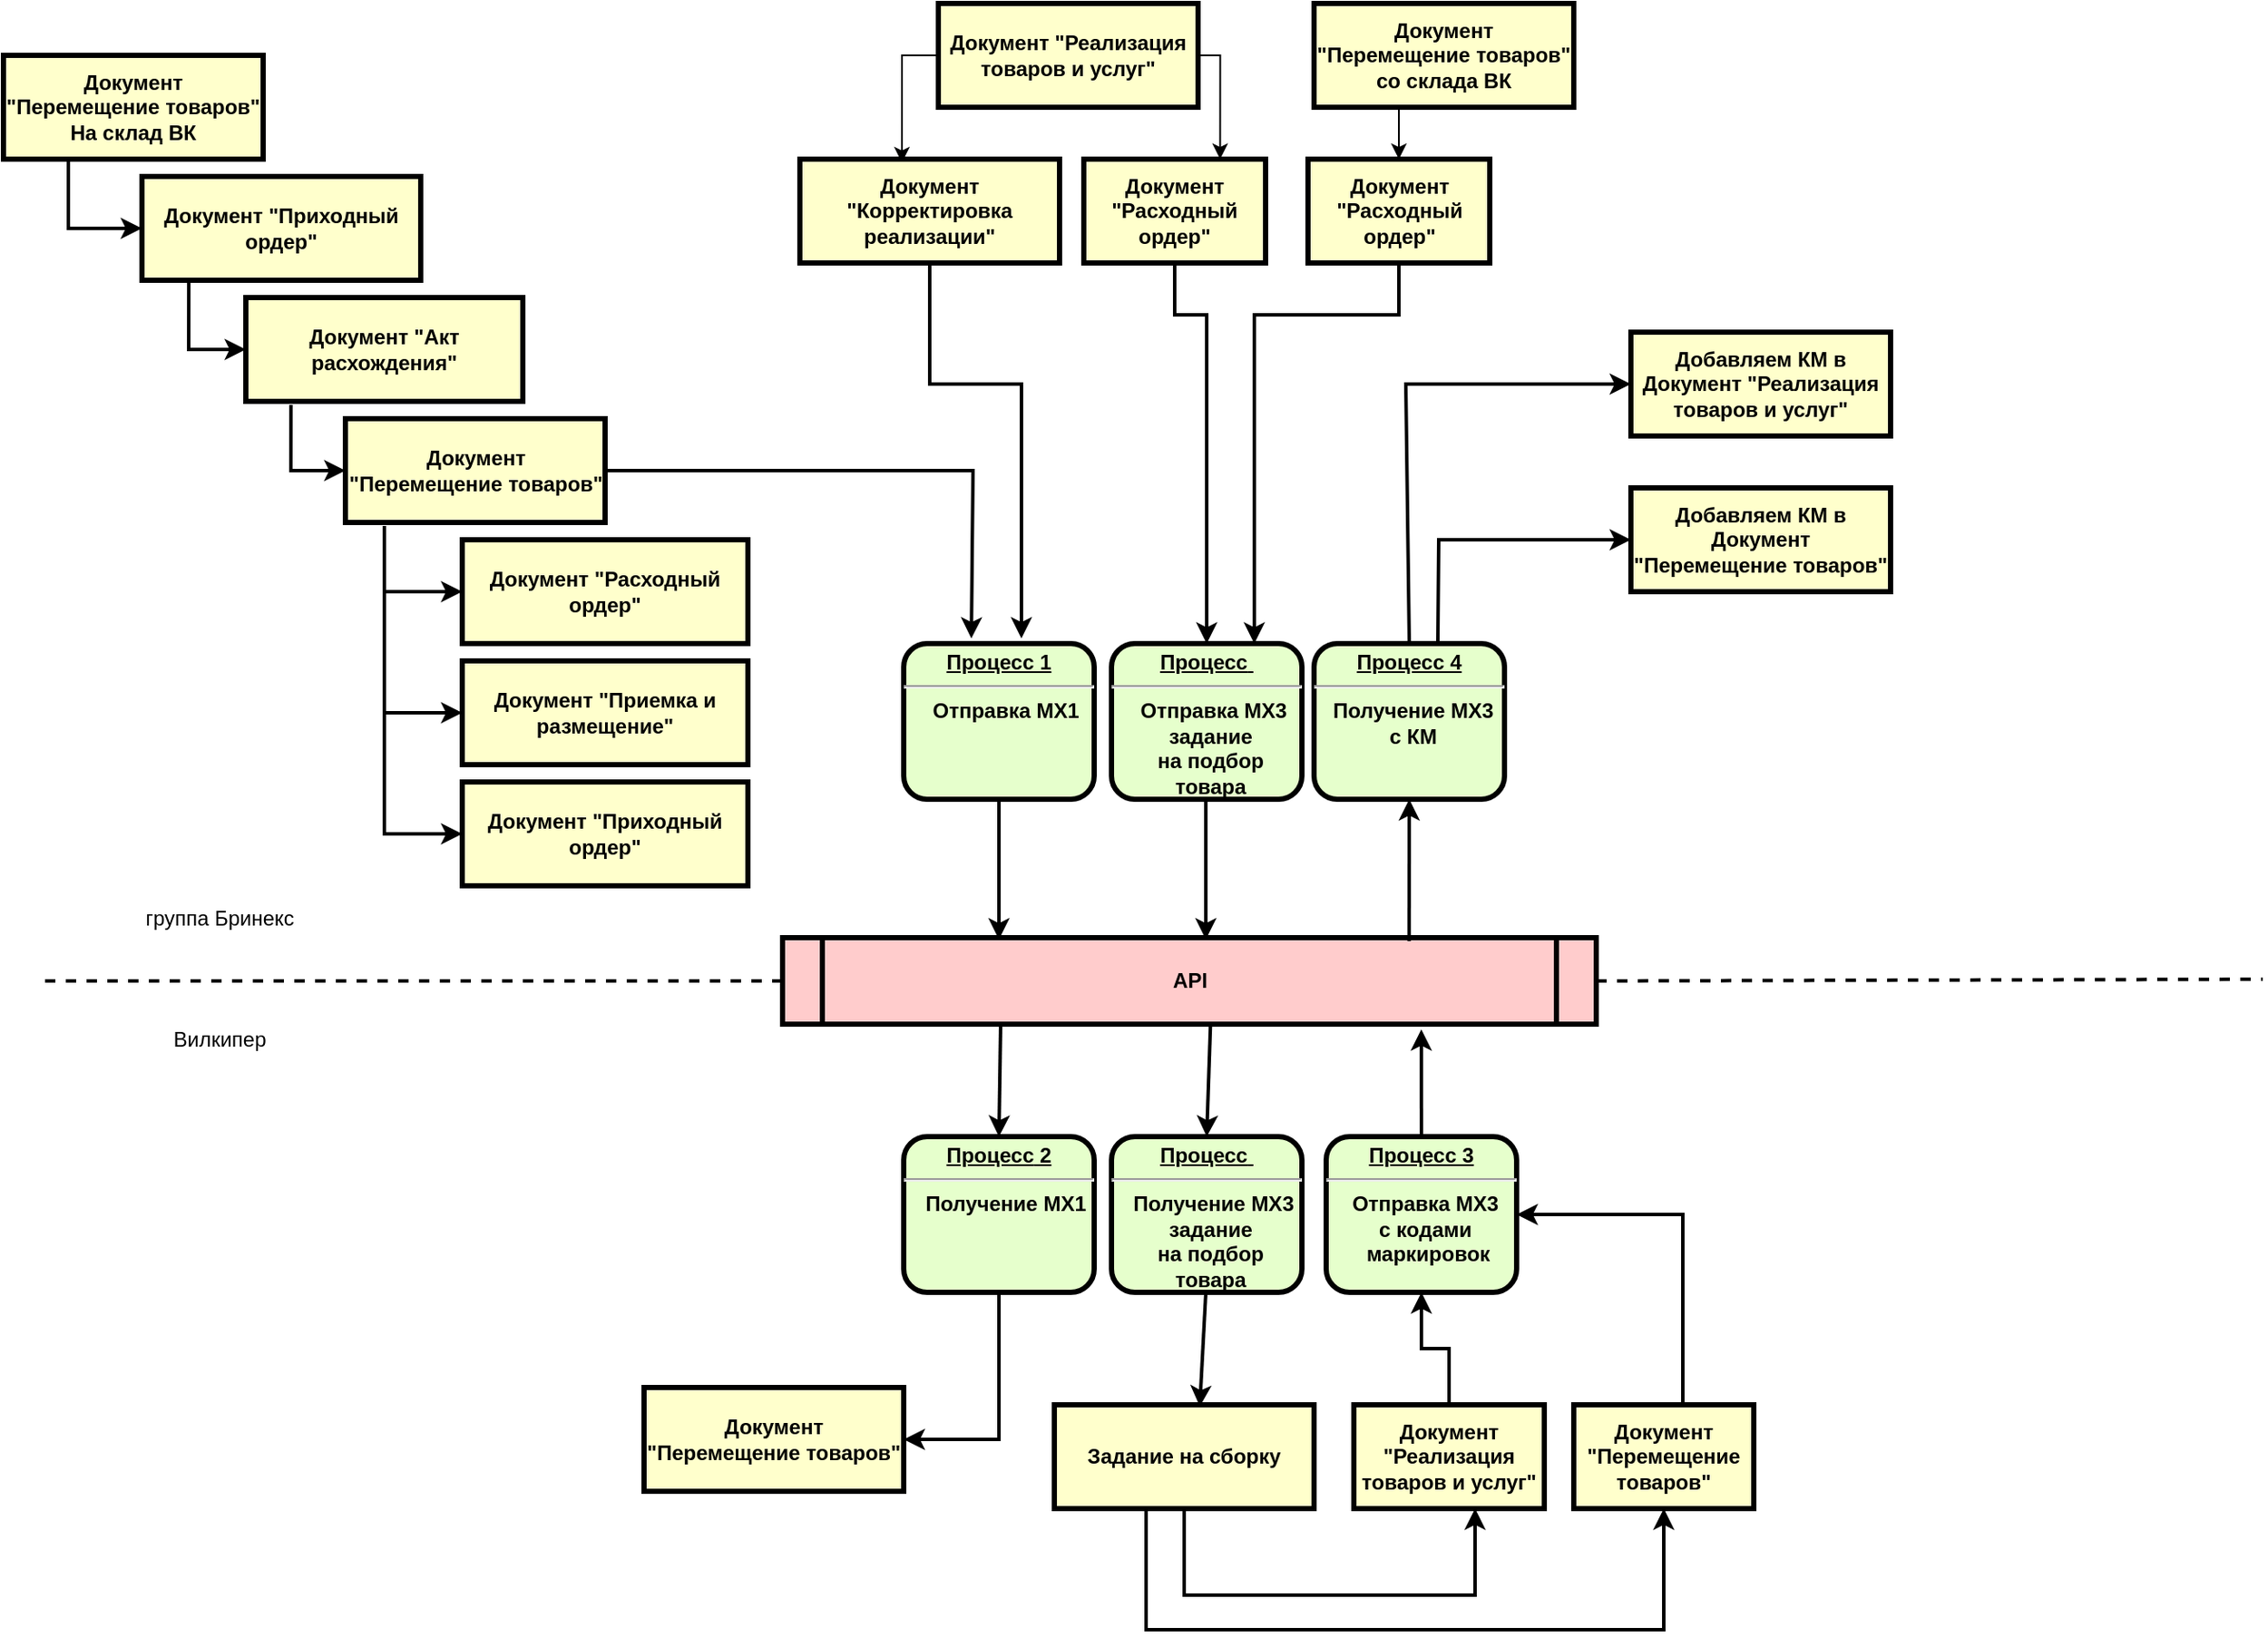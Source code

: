 <mxfile version="20.4.2" type="github">
  <diagram name="Page-1" id="c7558073-3199-34d8-9f00-42111426c3f3">
    <mxGraphModel dx="1394" dy="1104" grid="1" gridSize="10" guides="1" tooltips="1" connect="1" arrows="1" fold="1" page="1" pageScale="1" pageWidth="826" pageHeight="1169" background="none" math="0" shadow="0">
      <root>
        <mxCell id="0" />
        <mxCell id="1" parent="0" />
        <mxCell id="ZB60MOo4yDvPnwNVifFn-96" value="&lt;p style=&quot;margin: 0px; margin-top: 4px; text-align: center; text-decoration: underline;&quot;&gt;&lt;strong&gt;Процесс 1&lt;br&gt;&lt;/strong&gt;&lt;/p&gt;&lt;hr&gt;&lt;p style=&quot;margin: 0px; margin-left: 8px;&quot;&gt;Отправка МХ1&lt;/p&gt;" style="verticalAlign=middle;align=center;overflow=fill;fontSize=12;fontFamily=Helvetica;html=1;rounded=1;fontStyle=1;strokeWidth=3;fillColor=#E6FFCC" vertex="1" parent="1">
          <mxGeometry x="550" y="390" width="110" height="90" as="geometry" />
        </mxCell>
        <mxCell id="ZB60MOo4yDvPnwNVifFn-97" value="Документ &quot;Расходный ордер&quot;" style="whiteSpace=wrap;align=center;verticalAlign=middle;fontStyle=1;strokeWidth=3;fillColor=#FFFFCC" vertex="1" parent="1">
          <mxGeometry x="295" y="330" width="165" height="60" as="geometry" />
        </mxCell>
        <mxCell id="ZB60MOo4yDvPnwNVifFn-98" style="edgeStyle=orthogonalEdgeStyle;rounded=0;orthogonalLoop=1;jettySize=auto;html=1;exitX=0.25;exitY=1;exitDx=0;exitDy=0;entryX=0;entryY=0.5;entryDx=0;entryDy=0;strokeWidth=2;" edge="1" parent="1" source="ZB60MOo4yDvPnwNVifFn-99" target="ZB60MOo4yDvPnwNVifFn-105">
          <mxGeometry relative="1" as="geometry" />
        </mxCell>
        <mxCell id="ZB60MOo4yDvPnwNVifFn-99" value="Документ &quot;Перемещение товаров&quot;&#xa;На склад ВК" style="whiteSpace=wrap;align=center;verticalAlign=middle;fontStyle=1;strokeWidth=3;fillColor=#FFFFCC" vertex="1" parent="1">
          <mxGeometry x="30" y="50" width="150" height="60" as="geometry" />
        </mxCell>
        <mxCell id="ZB60MOo4yDvPnwNVifFn-100" value="API" style="shape=process;whiteSpace=wrap;align=center;verticalAlign=middle;size=0.048;fontStyle=1;strokeWidth=3;fillColor=#FFCCCC" vertex="1" parent="1">
          <mxGeometry x="480" y="560" width="470" height="50" as="geometry" />
        </mxCell>
        <mxCell id="ZB60MOo4yDvPnwNVifFn-101" style="edgeStyle=orthogonalEdgeStyle;rounded=0;orthogonalLoop=1;jettySize=auto;html=1;exitX=0.5;exitY=0;exitDx=0;exitDy=0;strokeWidth=2;entryX=0.785;entryY=1.06;entryDx=0;entryDy=0;entryPerimeter=0;" edge="1" parent="1" source="ZB60MOo4yDvPnwNVifFn-102" target="ZB60MOo4yDvPnwNVifFn-100">
          <mxGeometry relative="1" as="geometry">
            <mxPoint x="850" y="620" as="targetPoint" />
          </mxGeometry>
        </mxCell>
        <mxCell id="ZB60MOo4yDvPnwNVifFn-102" value="&lt;p style=&quot;margin: 0px; margin-top: 4px; text-align: center; text-decoration: underline;&quot;&gt;&lt;strong&gt;Процесс&amp;nbsp;3&lt;br&gt;&lt;/strong&gt;&lt;/p&gt;&lt;hr&gt;&lt;p style=&quot;margin: 0px; margin-left: 8px;&quot;&gt;Отправка МХ3&amp;nbsp;&lt;/p&gt;&lt;p style=&quot;margin: 0px; margin-left: 8px;&quot;&gt;с кодами&amp;nbsp;&lt;/p&gt;&lt;p style=&quot;margin: 0px; margin-left: 8px;&quot;&gt;маркировок&lt;/p&gt;" style="verticalAlign=middle;align=center;overflow=fill;fontSize=12;fontFamily=Helvetica;html=1;rounded=1;fontStyle=1;strokeWidth=3;fillColor=#E6FFCC" vertex="1" parent="1">
          <mxGeometry x="794" y="675" width="110" height="90" as="geometry" />
        </mxCell>
        <mxCell id="ZB60MOo4yDvPnwNVifFn-103" value="&lt;p style=&quot;margin: 0px; margin-top: 4px; text-align: center; text-decoration: underline;&quot;&gt;&lt;strong&gt;&lt;strong&gt;Процесс&lt;/strong&gt; 2&lt;br&gt;&lt;/strong&gt;&lt;/p&gt;&lt;hr&gt;&lt;p style=&quot;margin: 0px; margin-left: 8px;&quot;&gt;Получение МХ1&lt;/p&gt;" style="verticalAlign=middle;align=center;overflow=fill;fontSize=12;fontFamily=Helvetica;html=1;rounded=1;fontStyle=1;strokeWidth=3;fillColor=#E6FFCC" vertex="1" parent="1">
          <mxGeometry x="550" y="675" width="110" height="90" as="geometry" />
        </mxCell>
        <mxCell id="ZB60MOo4yDvPnwNVifFn-104" value="&lt;p style=&quot;margin: 0px; margin-top: 4px; text-align: center; text-decoration: underline;&quot;&gt;&lt;strong&gt;Процесс 4&lt;/strong&gt;&lt;/p&gt;&lt;hr&gt;&lt;p style=&quot;margin: 0px; margin-left: 8px;&quot;&gt;Получение МХ3&amp;nbsp;&lt;/p&gt;&lt;p style=&quot;margin: 0px; margin-left: 8px;&quot;&gt;с КМ&amp;nbsp;&lt;/p&gt;" style="verticalAlign=middle;align=center;overflow=fill;fontSize=12;fontFamily=Helvetica;html=1;rounded=1;fontStyle=1;strokeWidth=3;fillColor=#E6FFCC" vertex="1" parent="1">
          <mxGeometry x="787" y="390" width="110" height="90" as="geometry" />
        </mxCell>
        <mxCell id="ZB60MOo4yDvPnwNVifFn-105" value="Документ &quot;Приходный ордер&quot;" style="whiteSpace=wrap;align=center;verticalAlign=middle;fontStyle=1;strokeWidth=3;fillColor=#FFFFCC" vertex="1" parent="1">
          <mxGeometry x="110" y="120" width="161" height="60" as="geometry" />
        </mxCell>
        <mxCell id="ZB60MOo4yDvPnwNVifFn-106" value="Документ &quot;Акт расхождения&quot;" style="whiteSpace=wrap;align=center;verticalAlign=middle;fontStyle=1;strokeWidth=3;fillColor=#FFFFCC" vertex="1" parent="1">
          <mxGeometry x="170" y="190" width="160" height="60" as="geometry" />
        </mxCell>
        <mxCell id="ZB60MOo4yDvPnwNVifFn-107" value="Документ &quot;Приемка и размещение&quot;" style="whiteSpace=wrap;align=center;verticalAlign=middle;fontStyle=1;strokeWidth=3;fillColor=#FFFFCC" vertex="1" parent="1">
          <mxGeometry x="295" y="400" width="165" height="60" as="geometry" />
        </mxCell>
        <mxCell id="ZB60MOo4yDvPnwNVifFn-108" value="группа Бринекс" style="text;spacingTop=-5;align=center" vertex="1" parent="1">
          <mxGeometry x="140" y="540" width="30" height="20" as="geometry" />
        </mxCell>
        <mxCell id="ZB60MOo4yDvPnwNVifFn-109" value="Вилкипер" style="text;spacingTop=-5;align=center" vertex="1" parent="1">
          <mxGeometry x="140" y="610.0" width="30" height="20" as="geometry" />
        </mxCell>
        <mxCell id="ZB60MOo4yDvPnwNVifFn-110" value="Документ &quot;Перемещение товаров&quot;" style="whiteSpace=wrap;align=center;verticalAlign=middle;fontStyle=1;strokeWidth=3;fillColor=#FFFFCC" vertex="1" parent="1">
          <mxGeometry x="227.5" y="260" width="150" height="60" as="geometry" />
        </mxCell>
        <mxCell id="ZB60MOo4yDvPnwNVifFn-111" value="Документ &quot;Приходный ордер&quot;" style="whiteSpace=wrap;align=center;verticalAlign=middle;fontStyle=1;strokeWidth=3;fillColor=#FFFFCC" vertex="1" parent="1">
          <mxGeometry x="295" y="470" width="165" height="60" as="geometry" />
        </mxCell>
        <mxCell id="ZB60MOo4yDvPnwNVifFn-112" value="" style="endArrow=classic;html=1;rounded=0;exitX=1;exitY=0.5;exitDx=0;exitDy=0;entryX=0.355;entryY=-0.033;entryDx=0;entryDy=0;strokeWidth=2;fillColor=#a20025;strokeColor=#000000;entryPerimeter=0;" edge="1" parent="1" source="ZB60MOo4yDvPnwNVifFn-110" target="ZB60MOo4yDvPnwNVifFn-96">
          <mxGeometry width="50" height="50" relative="1" as="geometry">
            <mxPoint x="430" y="310" as="sourcePoint" />
            <mxPoint x="480" y="260" as="targetPoint" />
            <Array as="points">
              <mxPoint x="590" y="290" />
            </Array>
          </mxGeometry>
        </mxCell>
        <mxCell id="ZB60MOo4yDvPnwNVifFn-113" value="" style="endArrow=classic;html=1;rounded=0;strokeWidth=2;exitX=0.168;exitY=1;exitDx=0;exitDy=0;exitPerimeter=0;entryX=0;entryY=0.5;entryDx=0;entryDy=0;" edge="1" parent="1" source="ZB60MOo4yDvPnwNVifFn-105" target="ZB60MOo4yDvPnwNVifFn-106">
          <mxGeometry width="50" height="50" relative="1" as="geometry">
            <mxPoint x="120" y="230" as="sourcePoint" />
            <mxPoint x="170" y="180" as="targetPoint" />
            <Array as="points">
              <mxPoint x="137" y="220" />
            </Array>
          </mxGeometry>
        </mxCell>
        <mxCell id="ZB60MOo4yDvPnwNVifFn-114" value="" style="endArrow=classic;html=1;rounded=0;strokeWidth=2;exitX=0.163;exitY=1.033;exitDx=0;exitDy=0;exitPerimeter=0;entryX=0;entryY=0.5;entryDx=0;entryDy=0;" edge="1" parent="1" source="ZB60MOo4yDvPnwNVifFn-106" target="ZB60MOo4yDvPnwNVifFn-110">
          <mxGeometry width="50" height="50" relative="1" as="geometry">
            <mxPoint x="190" y="300" as="sourcePoint" />
            <mxPoint x="240" y="250" as="targetPoint" />
            <Array as="points">
              <mxPoint x="196" y="290" />
            </Array>
          </mxGeometry>
        </mxCell>
        <mxCell id="ZB60MOo4yDvPnwNVifFn-115" value="" style="endArrow=classic;html=1;rounded=0;strokeWidth=2;exitX=0.15;exitY=1.033;exitDx=0;exitDy=0;exitPerimeter=0;entryX=0;entryY=0.5;entryDx=0;entryDy=0;" edge="1" parent="1" source="ZB60MOo4yDvPnwNVifFn-110" target="ZB60MOo4yDvPnwNVifFn-111">
          <mxGeometry width="50" height="50" relative="1" as="geometry">
            <mxPoint x="250" y="370" as="sourcePoint" />
            <mxPoint x="300" y="320" as="targetPoint" />
            <Array as="points">
              <mxPoint x="250" y="500" />
            </Array>
          </mxGeometry>
        </mxCell>
        <mxCell id="ZB60MOo4yDvPnwNVifFn-116" value="" style="endArrow=classic;html=1;rounded=0;strokeWidth=2;entryX=0;entryY=0.5;entryDx=0;entryDy=0;" edge="1" parent="1" target="ZB60MOo4yDvPnwNVifFn-107">
          <mxGeometry width="50" height="50" relative="1" as="geometry">
            <mxPoint x="250" y="430" as="sourcePoint" />
            <mxPoint x="440" y="480" as="targetPoint" />
          </mxGeometry>
        </mxCell>
        <mxCell id="ZB60MOo4yDvPnwNVifFn-117" value="" style="endArrow=classic;html=1;rounded=0;strokeWidth=2;entryX=0;entryY=0.5;entryDx=0;entryDy=0;" edge="1" parent="1" target="ZB60MOo4yDvPnwNVifFn-97">
          <mxGeometry width="50" height="50" relative="1" as="geometry">
            <mxPoint x="250" y="360" as="sourcePoint" />
            <mxPoint x="440" y="480" as="targetPoint" />
          </mxGeometry>
        </mxCell>
        <mxCell id="ZB60MOo4yDvPnwNVifFn-118" value="" style="endArrow=classic;html=1;rounded=0;strokeWidth=2;exitX=0.5;exitY=1;exitDx=0;exitDy=0;" edge="1" parent="1" source="ZB60MOo4yDvPnwNVifFn-96">
          <mxGeometry width="50" height="50" relative="1" as="geometry">
            <mxPoint x="390" y="530" as="sourcePoint" />
            <mxPoint x="605" y="561" as="targetPoint" />
          </mxGeometry>
        </mxCell>
        <mxCell id="ZB60MOo4yDvPnwNVifFn-119" value="Документ &quot;Перемещение товаров&quot;" style="whiteSpace=wrap;align=center;verticalAlign=middle;fontStyle=1;strokeWidth=3;fillColor=#FFFFCC" vertex="1" parent="1">
          <mxGeometry x="400" y="820" width="150" height="60" as="geometry" />
        </mxCell>
        <mxCell id="ZB60MOo4yDvPnwNVifFn-120" value="" style="endArrow=classic;html=1;rounded=0;strokeWidth=2;entryX=0.5;entryY=1;entryDx=0;entryDy=0;exitX=0.77;exitY=0.04;exitDx=0;exitDy=0;exitPerimeter=0;" edge="1" parent="1" source="ZB60MOo4yDvPnwNVifFn-100" target="ZB60MOo4yDvPnwNVifFn-104">
          <mxGeometry width="50" height="50" relative="1" as="geometry">
            <mxPoint x="745" y="560" as="sourcePoint" />
            <mxPoint x="790" y="520" as="targetPoint" />
            <Array as="points" />
          </mxGeometry>
        </mxCell>
        <mxCell id="ZB60MOo4yDvPnwNVifFn-121" style="edgeStyle=orthogonalEdgeStyle;rounded=0;orthogonalLoop=1;jettySize=auto;html=1;entryX=0.5;entryY=1;entryDx=0;entryDy=0;strokeWidth=2;" edge="1" parent="1" source="ZB60MOo4yDvPnwNVifFn-122" target="ZB60MOo4yDvPnwNVifFn-102">
          <mxGeometry relative="1" as="geometry" />
        </mxCell>
        <mxCell id="ZB60MOo4yDvPnwNVifFn-122" value="Документ &quot;Реализация товаров и услуг&quot;" style="whiteSpace=wrap;align=center;verticalAlign=middle;fontStyle=1;strokeWidth=3;fillColor=#FFFFCC" vertex="1" parent="1">
          <mxGeometry x="810" y="830" width="110" height="60" as="geometry" />
        </mxCell>
        <mxCell id="ZB60MOo4yDvPnwNVifFn-123" style="edgeStyle=orthogonalEdgeStyle;rounded=0;orthogonalLoop=1;jettySize=auto;html=1;exitX=0;exitY=0.5;exitDx=0;exitDy=0;entryX=0.393;entryY=0.033;entryDx=0;entryDy=0;entryPerimeter=0;" edge="1" parent="1" source="ZB60MOo4yDvPnwNVifFn-125" target="ZB60MOo4yDvPnwNVifFn-147">
          <mxGeometry relative="1" as="geometry" />
        </mxCell>
        <mxCell id="ZB60MOo4yDvPnwNVifFn-124" style="edgeStyle=orthogonalEdgeStyle;rounded=0;orthogonalLoop=1;jettySize=auto;html=1;entryX=0.75;entryY=0;entryDx=0;entryDy=0;" edge="1" parent="1" source="ZB60MOo4yDvPnwNVifFn-125" target="ZB60MOo4yDvPnwNVifFn-151">
          <mxGeometry relative="1" as="geometry">
            <Array as="points">
              <mxPoint x="733" y="50" />
            </Array>
          </mxGeometry>
        </mxCell>
        <mxCell id="ZB60MOo4yDvPnwNVifFn-125" value="Документ &quot;Реализация товаров и услуг&quot;" style="whiteSpace=wrap;align=center;verticalAlign=middle;fontStyle=1;strokeWidth=3;fillColor=#FFFFCC" vertex="1" parent="1">
          <mxGeometry x="570" y="20" width="150" height="60" as="geometry" />
        </mxCell>
        <mxCell id="ZB60MOo4yDvPnwNVifFn-126" value="" style="endArrow=classic;html=1;rounded=0;strokeWidth=2;entryX=0.5;entryY=0;entryDx=0;entryDy=0;exitX=0.268;exitY=1.02;exitDx=0;exitDy=0;exitPerimeter=0;" edge="1" parent="1" source="ZB60MOo4yDvPnwNVifFn-100" target="ZB60MOo4yDvPnwNVifFn-103">
          <mxGeometry width="50" height="50" relative="1" as="geometry">
            <mxPoint x="390" y="520" as="sourcePoint" />
            <mxPoint x="440" y="470" as="targetPoint" />
            <Array as="points" />
          </mxGeometry>
        </mxCell>
        <mxCell id="ZB60MOo4yDvPnwNVifFn-127" value="" style="endArrow=classic;html=1;rounded=0;strokeWidth=2;exitX=0.5;exitY=1;exitDx=0;exitDy=0;entryX=1;entryY=0.5;entryDx=0;entryDy=0;" edge="1" parent="1" source="ZB60MOo4yDvPnwNVifFn-103" target="ZB60MOo4yDvPnwNVifFn-119">
          <mxGeometry width="50" height="50" relative="1" as="geometry">
            <mxPoint x="750" y="620" as="sourcePoint" />
            <mxPoint x="800" y="570" as="targetPoint" />
            <Array as="points">
              <mxPoint x="605" y="850" />
            </Array>
          </mxGeometry>
        </mxCell>
        <mxCell id="ZB60MOo4yDvPnwNVifFn-128" value="Добавляем КМ в Документ &quot;Перемещение товаров&quot;" style="whiteSpace=wrap;align=center;verticalAlign=middle;fontStyle=1;strokeWidth=3;fillColor=#FFFFCC" vertex="1" parent="1">
          <mxGeometry x="970" y="300" width="150" height="60" as="geometry" />
        </mxCell>
        <mxCell id="ZB60MOo4yDvPnwNVifFn-129" value="Добавляем КМ в Документ &quot;Реализация товаров и услуг&quot;" style="whiteSpace=wrap;align=center;verticalAlign=middle;fontStyle=1;strokeWidth=3;fillColor=#FFFFCC" vertex="1" parent="1">
          <mxGeometry x="970" y="210" width="150" height="60" as="geometry" />
        </mxCell>
        <mxCell id="ZB60MOo4yDvPnwNVifFn-130" value="" style="endArrow=classic;html=1;rounded=0;strokeColor=#000000;strokeWidth=2;entryX=0;entryY=0.5;entryDx=0;entryDy=0;exitX=0.5;exitY=0;exitDx=0;exitDy=0;" edge="1" parent="1" source="ZB60MOo4yDvPnwNVifFn-104" target="ZB60MOo4yDvPnwNVifFn-129">
          <mxGeometry width="50" height="50" relative="1" as="geometry">
            <mxPoint x="826" y="388" as="sourcePoint" />
            <mxPoint x="866" y="190" as="targetPoint" />
            <Array as="points">
              <mxPoint x="840" y="240" />
            </Array>
          </mxGeometry>
        </mxCell>
        <mxCell id="ZB60MOo4yDvPnwNVifFn-131" value="" style="endArrow=classic;html=1;rounded=0;strokeColor=#000000;strokeWidth=2;entryX=0;entryY=0.5;entryDx=0;entryDy=0;exitX=0.75;exitY=0;exitDx=0;exitDy=0;" edge="1" parent="1" target="ZB60MOo4yDvPnwNVifFn-128">
          <mxGeometry width="50" height="50" relative="1" as="geometry">
            <mxPoint x="858.5" y="390" as="sourcePoint" />
            <mxPoint x="886" y="260" as="targetPoint" />
            <Array as="points">
              <mxPoint x="859" y="330" />
            </Array>
          </mxGeometry>
        </mxCell>
        <mxCell id="ZB60MOo4yDvPnwNVifFn-132" value="" style="endArrow=none;dashed=1;html=1;rounded=0;strokeColor=#000000;strokeWidth=2;exitX=1;exitY=0.5;exitDx=0;exitDy=0;" edge="1" parent="1" source="ZB60MOo4yDvPnwNVifFn-100">
          <mxGeometry width="50" height="50" relative="1" as="geometry">
            <mxPoint x="880" y="584" as="sourcePoint" />
            <mxPoint x="1335" y="584" as="targetPoint" />
          </mxGeometry>
        </mxCell>
        <mxCell id="ZB60MOo4yDvPnwNVifFn-133" value="" style="endArrow=none;dashed=1;html=1;strokeWidth=2;rounded=0;strokeColor=#000000;exitX=0;exitY=0.5;exitDx=0;exitDy=0;" edge="1" parent="1" source="ZB60MOo4yDvPnwNVifFn-100">
          <mxGeometry width="50" height="50" relative="1" as="geometry">
            <mxPoint x="630" y="520" as="sourcePoint" />
            <mxPoint x="50" y="585" as="targetPoint" />
          </mxGeometry>
        </mxCell>
        <mxCell id="ZB60MOo4yDvPnwNVifFn-134" value="&lt;p style=&quot;margin: 0px; margin-top: 4px; text-align: center; text-decoration: underline;&quot;&gt;&lt;strong&gt;&lt;strong&gt;Процесс&lt;/strong&gt;&amp;nbsp;&lt;br&gt;&lt;/strong&gt;&lt;/p&gt;&lt;hr&gt;&lt;p style=&quot;margin: 0px; margin-left: 8px;&quot;&gt;Отправка МХ3&lt;/p&gt;&lt;p style=&quot;margin: 0px; margin-left: 8px;&quot;&gt;задание&amp;nbsp;&lt;/p&gt;&lt;p style=&quot;margin: 0px; margin-left: 8px;&quot;&gt;на подбор&amp;nbsp;&lt;/p&gt;&lt;p style=&quot;margin: 0px; margin-left: 8px;&quot;&gt;товара&amp;nbsp;&lt;/p&gt;" style="verticalAlign=middle;align=center;overflow=fill;fontSize=12;fontFamily=Helvetica;html=1;rounded=1;fontStyle=1;strokeWidth=3;fillColor=#E6FFCC" vertex="1" parent="1">
          <mxGeometry x="670" y="390" width="110" height="90" as="geometry" />
        </mxCell>
        <mxCell id="ZB60MOo4yDvPnwNVifFn-135" value="&lt;p style=&quot;margin: 0px; margin-top: 4px; text-align: center; text-decoration: underline;&quot;&gt;&lt;strong&gt;&lt;strong&gt;Процесс&lt;/strong&gt;&amp;nbsp;&lt;br&gt;&lt;/strong&gt;&lt;/p&gt;&lt;hr&gt;&lt;p style=&quot;margin: 0px; margin-left: 8px;&quot;&gt;Получение&amp;nbsp;&lt;span style=&quot;background-color: initial;&quot;&gt;МХ3&lt;/span&gt;&lt;/p&gt;&lt;p style=&quot;margin: 0px 0px 0px 8px;&quot;&gt;задание&amp;nbsp;&lt;/p&gt;&lt;p style=&quot;margin: 0px 0px 0px 8px;&quot;&gt;на подбор&amp;nbsp;&lt;/p&gt;&lt;p style=&quot;margin: 0px 0px 0px 8px;&quot;&gt;товара&amp;nbsp;&lt;/p&gt;" style="verticalAlign=middle;align=center;overflow=fill;fontSize=12;fontFamily=Helvetica;html=1;rounded=1;fontStyle=1;strokeWidth=3;fillColor=#E6FFCC" vertex="1" parent="1">
          <mxGeometry x="670" y="675" width="110" height="90" as="geometry" />
        </mxCell>
        <mxCell id="ZB60MOo4yDvPnwNVifFn-136" value="" style="endArrow=classic;html=1;rounded=0;strokeWidth=2;exitX=0.5;exitY=1;exitDx=0;exitDy=0;" edge="1" parent="1">
          <mxGeometry width="50" height="50" relative="1" as="geometry">
            <mxPoint x="724.5" y="480" as="sourcePoint" />
            <mxPoint x="724.5" y="561" as="targetPoint" />
          </mxGeometry>
        </mxCell>
        <mxCell id="ZB60MOo4yDvPnwNVifFn-137" style="edgeStyle=orthogonalEdgeStyle;rounded=0;orthogonalLoop=1;jettySize=auto;html=1;strokeWidth=2;" edge="1" parent="1" source="ZB60MOo4yDvPnwNVifFn-139" target="ZB60MOo4yDvPnwNVifFn-122">
          <mxGeometry relative="1" as="geometry">
            <mxPoint x="880" y="900" as="targetPoint" />
            <Array as="points">
              <mxPoint x="712" y="940" />
              <mxPoint x="880" y="940" />
            </Array>
          </mxGeometry>
        </mxCell>
        <mxCell id="ZB60MOo4yDvPnwNVifFn-138" style="edgeStyle=orthogonalEdgeStyle;rounded=0;orthogonalLoop=1;jettySize=auto;html=1;entryX=0.5;entryY=1;entryDx=0;entryDy=0;strokeWidth=2;" edge="1" parent="1" source="ZB60MOo4yDvPnwNVifFn-139" target="ZB60MOo4yDvPnwNVifFn-149">
          <mxGeometry relative="1" as="geometry">
            <Array as="points">
              <mxPoint x="690" y="960" />
              <mxPoint x="989" y="960" />
            </Array>
          </mxGeometry>
        </mxCell>
        <mxCell id="ZB60MOo4yDvPnwNVifFn-139" value="Задание на сборку" style="whiteSpace=wrap;align=center;verticalAlign=middle;fontStyle=1;strokeWidth=3;fillColor=#FFFFCC" vertex="1" parent="1">
          <mxGeometry x="637" y="830" width="150" height="60" as="geometry" />
        </mxCell>
        <mxCell id="ZB60MOo4yDvPnwNVifFn-140" value="" style="endArrow=classic;html=1;rounded=0;strokeWidth=2;exitX=0.526;exitY=0.98;exitDx=0;exitDy=0;entryX=0.5;entryY=0;entryDx=0;entryDy=0;exitPerimeter=0;" edge="1" parent="1" source="ZB60MOo4yDvPnwNVifFn-100" target="ZB60MOo4yDvPnwNVifFn-135">
          <mxGeometry width="50" height="50" relative="1" as="geometry">
            <mxPoint x="718.5" y="610" as="sourcePoint" />
            <mxPoint x="719" y="670" as="targetPoint" />
          </mxGeometry>
        </mxCell>
        <mxCell id="ZB60MOo4yDvPnwNVifFn-141" value="" style="endArrow=classic;html=1;rounded=0;strokeWidth=2;exitX=0.5;exitY=1;exitDx=0;exitDy=0;entryX=0.56;entryY=0.017;entryDx=0;entryDy=0;entryPerimeter=0;" edge="1" parent="1" target="ZB60MOo4yDvPnwNVifFn-139">
          <mxGeometry width="50" height="50" relative="1" as="geometry">
            <mxPoint x="724.5" y="765" as="sourcePoint" />
            <mxPoint x="725" y="825" as="targetPoint" />
          </mxGeometry>
        </mxCell>
        <mxCell id="ZB60MOo4yDvPnwNVifFn-142" style="edgeStyle=orthogonalEdgeStyle;rounded=0;orthogonalLoop=1;jettySize=auto;html=1;exitX=0.5;exitY=1;exitDx=0;exitDy=0;entryX=0.5;entryY=0;entryDx=0;entryDy=0;" edge="1" parent="1" source="ZB60MOo4yDvPnwNVifFn-143" target="ZB60MOo4yDvPnwNVifFn-145">
          <mxGeometry relative="1" as="geometry" />
        </mxCell>
        <mxCell id="ZB60MOo4yDvPnwNVifFn-143" value="Документ &quot;Перемещение товаров&quot;&#xa;со склада ВК" style="whiteSpace=wrap;align=center;verticalAlign=middle;fontStyle=1;strokeWidth=3;fillColor=#FFFFCC" vertex="1" parent="1">
          <mxGeometry x="787" y="20" width="150" height="60" as="geometry" />
        </mxCell>
        <mxCell id="ZB60MOo4yDvPnwNVifFn-144" style="edgeStyle=orthogonalEdgeStyle;rounded=0;orthogonalLoop=1;jettySize=auto;html=1;entryX=0.75;entryY=0;entryDx=0;entryDy=0;strokeWidth=2;" edge="1" parent="1" source="ZB60MOo4yDvPnwNVifFn-145" target="ZB60MOo4yDvPnwNVifFn-134">
          <mxGeometry relative="1" as="geometry">
            <Array as="points">
              <mxPoint x="836" y="200" />
              <mxPoint x="753" y="200" />
            </Array>
          </mxGeometry>
        </mxCell>
        <mxCell id="ZB60MOo4yDvPnwNVifFn-145" value="Документ &quot;Расходный ордер&quot;" style="whiteSpace=wrap;align=center;verticalAlign=middle;fontStyle=1;strokeWidth=3;fillColor=#FFFFCC" vertex="1" parent="1">
          <mxGeometry x="783.5" y="110" width="105" height="60" as="geometry" />
        </mxCell>
        <mxCell id="ZB60MOo4yDvPnwNVifFn-146" style="edgeStyle=orthogonalEdgeStyle;rounded=0;orthogonalLoop=1;jettySize=auto;html=1;entryX=0.618;entryY=-0.033;entryDx=0;entryDy=0;entryPerimeter=0;strokeWidth=2;" edge="1" parent="1" source="ZB60MOo4yDvPnwNVifFn-147" target="ZB60MOo4yDvPnwNVifFn-96">
          <mxGeometry relative="1" as="geometry">
            <Array as="points">
              <mxPoint x="565" y="240" />
              <mxPoint x="618" y="240" />
            </Array>
          </mxGeometry>
        </mxCell>
        <mxCell id="ZB60MOo4yDvPnwNVifFn-147" value="Документ &quot;Корректировка реализации&quot;" style="whiteSpace=wrap;align=center;verticalAlign=middle;fontStyle=1;strokeWidth=3;fillColor=#FFFFCC" vertex="1" parent="1">
          <mxGeometry x="490" y="110" width="150" height="60" as="geometry" />
        </mxCell>
        <mxCell id="ZB60MOo4yDvPnwNVifFn-148" style="edgeStyle=orthogonalEdgeStyle;rounded=0;orthogonalLoop=1;jettySize=auto;html=1;entryX=1;entryY=0.5;entryDx=0;entryDy=0;strokeWidth=2;" edge="1" parent="1" source="ZB60MOo4yDvPnwNVifFn-149" target="ZB60MOo4yDvPnwNVifFn-102">
          <mxGeometry relative="1" as="geometry">
            <Array as="points">
              <mxPoint x="1000" y="720" />
            </Array>
          </mxGeometry>
        </mxCell>
        <mxCell id="ZB60MOo4yDvPnwNVifFn-149" value="Документ &quot;Перемещение товаров&quot;" style="whiteSpace=wrap;align=center;verticalAlign=middle;fontStyle=1;strokeWidth=3;fillColor=#FFFFCC" vertex="1" parent="1">
          <mxGeometry x="937" y="830" width="104" height="60" as="geometry" />
        </mxCell>
        <mxCell id="ZB60MOo4yDvPnwNVifFn-150" style="edgeStyle=orthogonalEdgeStyle;rounded=0;orthogonalLoop=1;jettySize=auto;html=1;entryX=0.5;entryY=0;entryDx=0;entryDy=0;strokeWidth=2;" edge="1" parent="1" source="ZB60MOo4yDvPnwNVifFn-151" target="ZB60MOo4yDvPnwNVifFn-134">
          <mxGeometry relative="1" as="geometry">
            <Array as="points">
              <mxPoint x="707" y="200" />
              <mxPoint x="725" y="200" />
            </Array>
          </mxGeometry>
        </mxCell>
        <mxCell id="ZB60MOo4yDvPnwNVifFn-151" value="Документ &quot;Расходный ордер&quot;" style="whiteSpace=wrap;align=center;verticalAlign=middle;fontStyle=1;strokeWidth=3;fillColor=#FFFFCC" vertex="1" parent="1">
          <mxGeometry x="654" y="110" width="105" height="60" as="geometry" />
        </mxCell>
      </root>
    </mxGraphModel>
  </diagram>
</mxfile>
